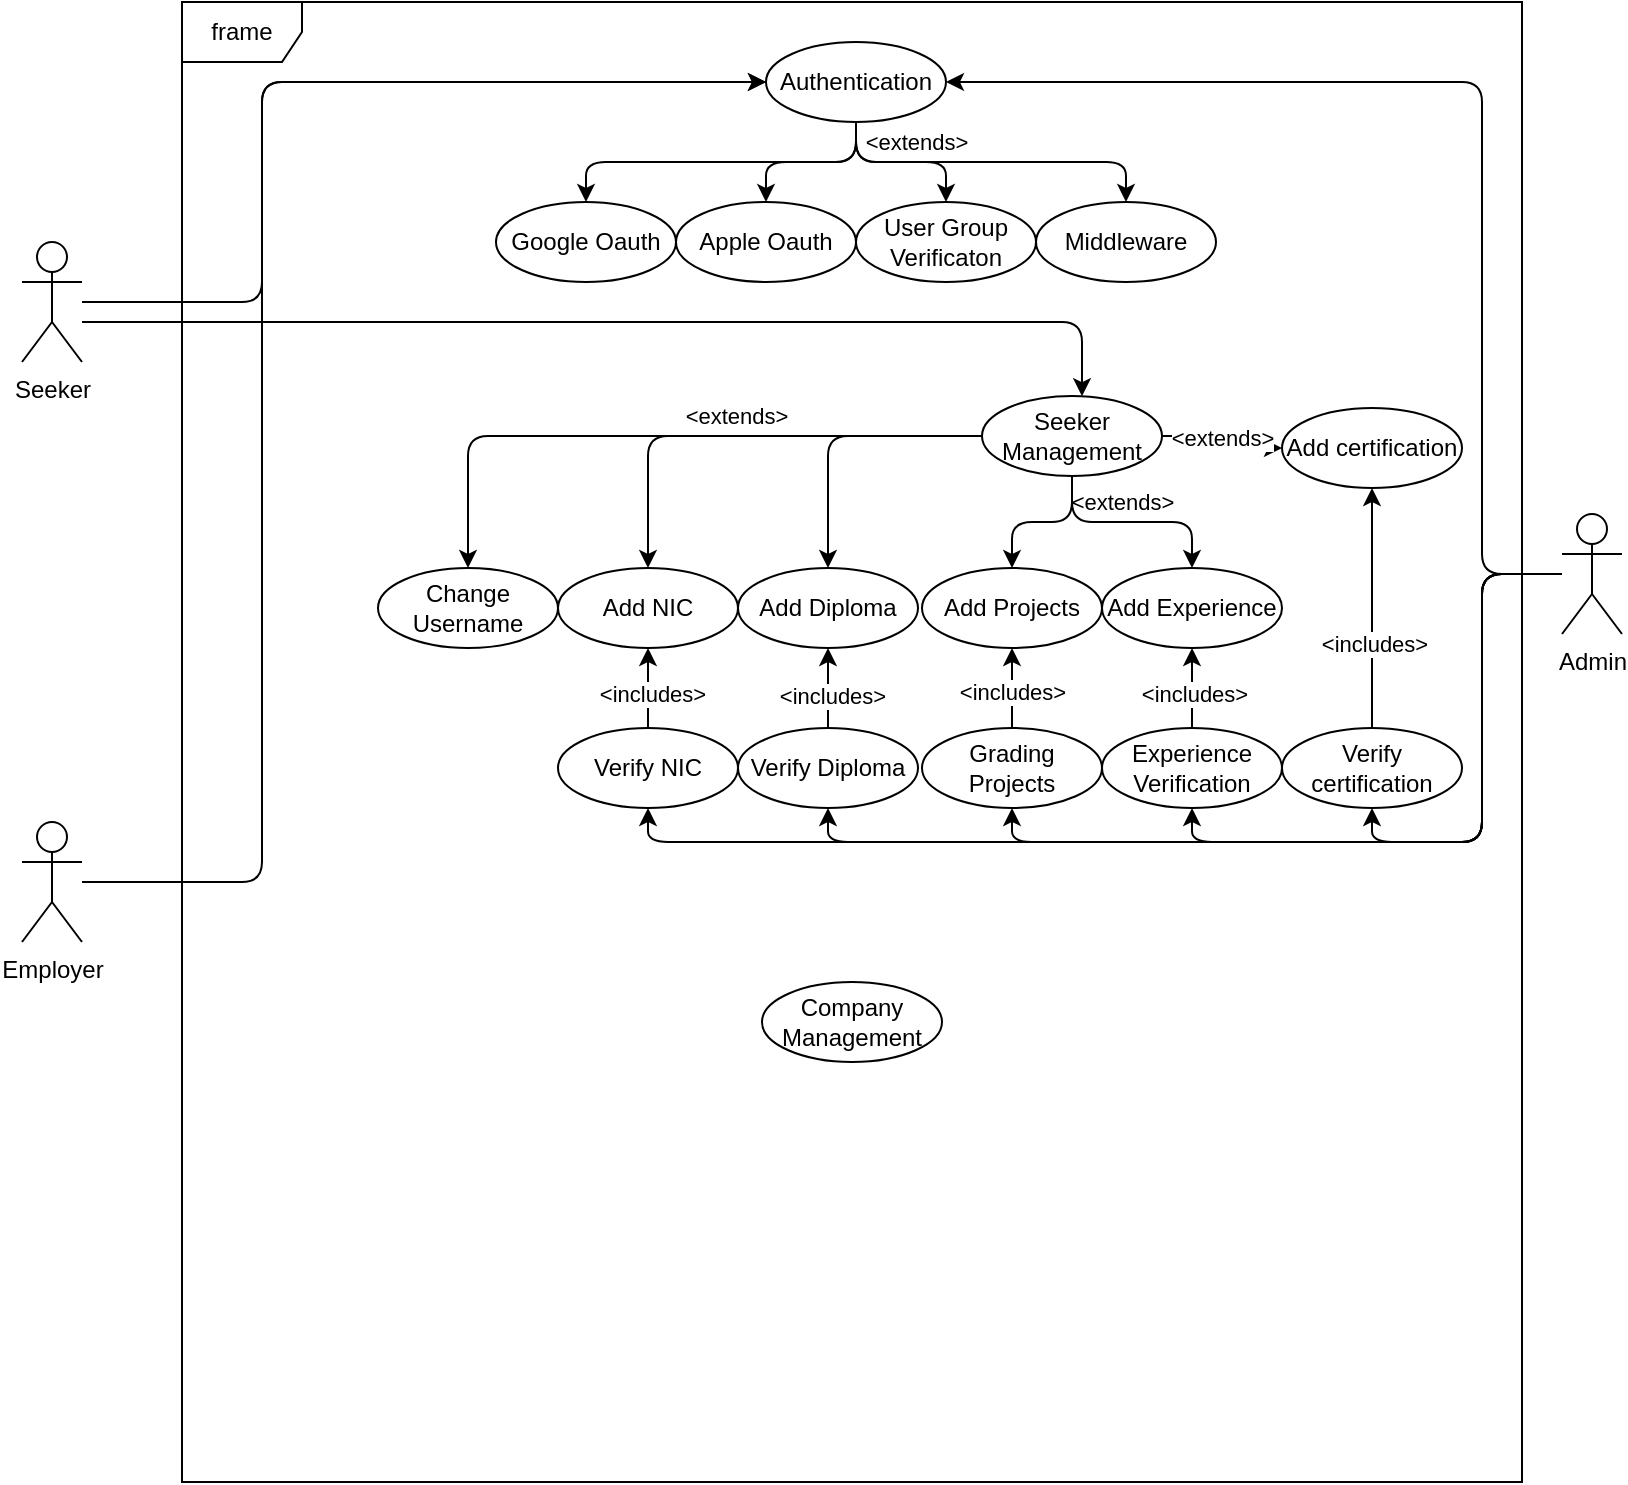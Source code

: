 <mxfile version="24.5.3" type="device">
  <diagram name="Page-1" id="c4acf3e9-155e-7222-9cf6-157b1a14988f">
    <mxGraphModel dx="794" dy="455" grid="1" gridSize="10" guides="1" tooltips="1" connect="1" arrows="1" fold="1" page="1" pageScale="1" pageWidth="850" pageHeight="1100" background="none" math="0" shadow="0">
      <root>
        <mxCell id="0" />
        <mxCell id="1" parent="0" />
        <mxCell id="Bkfv-B725vnZlUeDDS1G-5" value="frame" style="shape=umlFrame;whiteSpace=wrap;html=1;pointerEvents=0;rounded=1;" vertex="1" parent="1">
          <mxGeometry x="110" y="40" width="670" height="740" as="geometry" />
        </mxCell>
        <mxCell id="Bkfv-B725vnZlUeDDS1G-45" style="edgeStyle=orthogonalEdgeStyle;rounded=1;orthogonalLoop=1;jettySize=auto;html=1;" edge="1" parent="1" source="Bkfv-B725vnZlUeDDS1G-6" target="Bkfv-B725vnZlUeDDS1G-41">
          <mxGeometry relative="1" as="geometry">
            <Array as="points">
              <mxPoint x="447" y="120" />
              <mxPoint x="312" y="120" />
            </Array>
          </mxGeometry>
        </mxCell>
        <mxCell id="Bkfv-B725vnZlUeDDS1G-46" style="edgeStyle=orthogonalEdgeStyle;rounded=1;orthogonalLoop=1;jettySize=auto;html=1;" edge="1" parent="1" source="Bkfv-B725vnZlUeDDS1G-6" target="Bkfv-B725vnZlUeDDS1G-42">
          <mxGeometry relative="1" as="geometry" />
        </mxCell>
        <mxCell id="Bkfv-B725vnZlUeDDS1G-47" style="edgeStyle=orthogonalEdgeStyle;rounded=1;orthogonalLoop=1;jettySize=auto;html=1;" edge="1" parent="1" source="Bkfv-B725vnZlUeDDS1G-6" target="Bkfv-B725vnZlUeDDS1G-43">
          <mxGeometry relative="1" as="geometry" />
        </mxCell>
        <mxCell id="Bkfv-B725vnZlUeDDS1G-48" style="edgeStyle=orthogonalEdgeStyle;rounded=1;orthogonalLoop=1;jettySize=auto;html=1;" edge="1" parent="1" source="Bkfv-B725vnZlUeDDS1G-6" target="Bkfv-B725vnZlUeDDS1G-44">
          <mxGeometry relative="1" as="geometry">
            <Array as="points">
              <mxPoint x="447" y="120" />
              <mxPoint x="582" y="120" />
            </Array>
          </mxGeometry>
        </mxCell>
        <mxCell id="Bkfv-B725vnZlUeDDS1G-49" value="&amp;lt;extends&amp;gt;" style="edgeLabel;html=1;align=center;verticalAlign=middle;resizable=0;points=[];rounded=1;" vertex="1" connectable="0" parent="Bkfv-B725vnZlUeDDS1G-48">
          <mxGeometry x="-0.886" relative="1" as="geometry">
            <mxPoint x="30" as="offset" />
          </mxGeometry>
        </mxCell>
        <mxCell id="Bkfv-B725vnZlUeDDS1G-6" value="Authentication" style="ellipse;whiteSpace=wrap;html=1;rounded=1;" vertex="1" parent="1">
          <mxGeometry x="402" y="60" width="90" height="40" as="geometry" />
        </mxCell>
        <mxCell id="Bkfv-B725vnZlUeDDS1G-51" style="edgeStyle=orthogonalEdgeStyle;rounded=1;orthogonalLoop=1;jettySize=auto;html=1;entryX=0;entryY=0.5;entryDx=0;entryDy=0;" edge="1" parent="1" source="Bkfv-B725vnZlUeDDS1G-7" target="Bkfv-B725vnZlUeDDS1G-6">
          <mxGeometry relative="1" as="geometry">
            <Array as="points">
              <mxPoint x="150" y="190" />
              <mxPoint x="150" y="80" />
            </Array>
          </mxGeometry>
        </mxCell>
        <mxCell id="Bkfv-B725vnZlUeDDS1G-68" style="edgeStyle=orthogonalEdgeStyle;rounded=1;orthogonalLoop=1;jettySize=auto;html=1;" edge="1" parent="1" source="Bkfv-B725vnZlUeDDS1G-7" target="Bkfv-B725vnZlUeDDS1G-10">
          <mxGeometry relative="1" as="geometry">
            <Array as="points">
              <mxPoint x="560" y="200" />
            </Array>
          </mxGeometry>
        </mxCell>
        <mxCell id="Bkfv-B725vnZlUeDDS1G-7" value="Seeker" style="shape=umlActor;verticalLabelPosition=bottom;verticalAlign=top;html=1;rounded=1;" vertex="1" parent="1">
          <mxGeometry x="30" y="160" width="30" height="60" as="geometry" />
        </mxCell>
        <mxCell id="Bkfv-B725vnZlUeDDS1G-52" style="edgeStyle=orthogonalEdgeStyle;rounded=1;orthogonalLoop=1;jettySize=auto;html=1;entryX=0;entryY=0.5;entryDx=0;entryDy=0;" edge="1" parent="1" source="Bkfv-B725vnZlUeDDS1G-8" target="Bkfv-B725vnZlUeDDS1G-6">
          <mxGeometry relative="1" as="geometry">
            <Array as="points">
              <mxPoint x="150" y="480" />
              <mxPoint x="150" y="80" />
            </Array>
          </mxGeometry>
        </mxCell>
        <mxCell id="Bkfv-B725vnZlUeDDS1G-8" value="Employer" style="shape=umlActor;verticalLabelPosition=bottom;verticalAlign=top;html=1;rounded=1;" vertex="1" parent="1">
          <mxGeometry x="30" y="450" width="30" height="60" as="geometry" />
        </mxCell>
        <mxCell id="Bkfv-B725vnZlUeDDS1G-53" style="edgeStyle=orthogonalEdgeStyle;rounded=1;orthogonalLoop=1;jettySize=auto;html=1;entryX=1;entryY=0.5;entryDx=0;entryDy=0;" edge="1" parent="1" source="Bkfv-B725vnZlUeDDS1G-9" target="Bkfv-B725vnZlUeDDS1G-6">
          <mxGeometry relative="1" as="geometry">
            <Array as="points">
              <mxPoint x="760" y="326" />
              <mxPoint x="760" y="80" />
            </Array>
          </mxGeometry>
        </mxCell>
        <mxCell id="Bkfv-B725vnZlUeDDS1G-54" style="edgeStyle=orthogonalEdgeStyle;rounded=1;orthogonalLoop=1;jettySize=auto;html=1;entryX=0.5;entryY=1;entryDx=0;entryDy=0;" edge="1" parent="1" source="Bkfv-B725vnZlUeDDS1G-9" target="Bkfv-B725vnZlUeDDS1G-15">
          <mxGeometry relative="1" as="geometry">
            <Array as="points">
              <mxPoint x="760" y="326" />
              <mxPoint x="760" y="460" />
              <mxPoint x="433" y="460" />
            </Array>
          </mxGeometry>
        </mxCell>
        <mxCell id="Bkfv-B725vnZlUeDDS1G-55" style="edgeStyle=orthogonalEdgeStyle;rounded=1;orthogonalLoop=1;jettySize=auto;html=1;entryX=0.5;entryY=1;entryDx=0;entryDy=0;" edge="1" parent="1" source="Bkfv-B725vnZlUeDDS1G-9" target="Bkfv-B725vnZlUeDDS1G-30">
          <mxGeometry relative="1" as="geometry">
            <Array as="points">
              <mxPoint x="760" y="326" />
              <mxPoint x="760" y="460" />
              <mxPoint x="525" y="460" />
            </Array>
          </mxGeometry>
        </mxCell>
        <mxCell id="Bkfv-B725vnZlUeDDS1G-56" style="edgeStyle=orthogonalEdgeStyle;rounded=1;orthogonalLoop=1;jettySize=auto;html=1;entryX=0.5;entryY=1;entryDx=0;entryDy=0;" edge="1" parent="1" source="Bkfv-B725vnZlUeDDS1G-9" target="Bkfv-B725vnZlUeDDS1G-35">
          <mxGeometry relative="1" as="geometry">
            <Array as="points">
              <mxPoint x="760" y="326" />
              <mxPoint x="760" y="460" />
              <mxPoint x="615" y="460" />
            </Array>
          </mxGeometry>
        </mxCell>
        <mxCell id="Bkfv-B725vnZlUeDDS1G-57" style="edgeStyle=orthogonalEdgeStyle;rounded=1;orthogonalLoop=1;jettySize=auto;html=1;entryX=0.5;entryY=1;entryDx=0;entryDy=0;" edge="1" parent="1" source="Bkfv-B725vnZlUeDDS1G-9" target="Bkfv-B725vnZlUeDDS1G-16">
          <mxGeometry relative="1" as="geometry">
            <Array as="points">
              <mxPoint x="760" y="326" />
              <mxPoint x="760" y="460" />
              <mxPoint x="705" y="460" />
            </Array>
          </mxGeometry>
        </mxCell>
        <mxCell id="Bkfv-B725vnZlUeDDS1G-71" style="edgeStyle=orthogonalEdgeStyle;rounded=1;orthogonalLoop=1;jettySize=auto;html=1;entryX=0.5;entryY=1;entryDx=0;entryDy=0;" edge="1" parent="1" source="Bkfv-B725vnZlUeDDS1G-9" target="Bkfv-B725vnZlUeDDS1G-70">
          <mxGeometry relative="1" as="geometry">
            <Array as="points">
              <mxPoint x="760" y="326" />
              <mxPoint x="760" y="460" />
              <mxPoint x="343" y="460" />
            </Array>
          </mxGeometry>
        </mxCell>
        <mxCell id="Bkfv-B725vnZlUeDDS1G-9" value="Admin" style="shape=umlActor;verticalLabelPosition=bottom;verticalAlign=top;html=1;rounded=1;" vertex="1" parent="1">
          <mxGeometry x="800" y="296" width="30" height="60" as="geometry" />
        </mxCell>
        <mxCell id="Bkfv-B725vnZlUeDDS1G-17" style="edgeStyle=orthogonalEdgeStyle;rounded=1;orthogonalLoop=1;jettySize=auto;html=1;" edge="1" parent="1" source="Bkfv-B725vnZlUeDDS1G-10" target="Bkfv-B725vnZlUeDDS1G-11">
          <mxGeometry relative="1" as="geometry" />
        </mxCell>
        <mxCell id="Bkfv-B725vnZlUeDDS1G-25" value="&amp;lt;extends&amp;gt;" style="edgeLabel;html=1;align=center;verticalAlign=middle;resizable=0;points=[];rounded=1;" vertex="1" connectable="0" parent="Bkfv-B725vnZlUeDDS1G-17">
          <mxGeometry x="0.06" y="-1" relative="1" as="geometry">
            <mxPoint x="48" y="-9" as="offset" />
          </mxGeometry>
        </mxCell>
        <mxCell id="Bkfv-B725vnZlUeDDS1G-18" style="edgeStyle=orthogonalEdgeStyle;rounded=1;orthogonalLoop=1;jettySize=auto;html=1;" edge="1" parent="1" source="Bkfv-B725vnZlUeDDS1G-10" target="Bkfv-B725vnZlUeDDS1G-13">
          <mxGeometry relative="1" as="geometry" />
        </mxCell>
        <mxCell id="Bkfv-B725vnZlUeDDS1G-26" value="&amp;lt;extends&amp;gt;" style="edgeLabel;html=1;align=center;verticalAlign=middle;resizable=0;points=[];rounded=1;" vertex="1" connectable="0" parent="Bkfv-B725vnZlUeDDS1G-18">
          <mxGeometry x="-0.067" relative="1" as="geometry">
            <mxPoint as="offset" />
          </mxGeometry>
        </mxCell>
        <mxCell id="Bkfv-B725vnZlUeDDS1G-19" style="edgeStyle=orthogonalEdgeStyle;rounded=1;orthogonalLoop=1;jettySize=auto;html=1;" edge="1" parent="1" source="Bkfv-B725vnZlUeDDS1G-10" target="Bkfv-B725vnZlUeDDS1G-12">
          <mxGeometry relative="1" as="geometry" />
        </mxCell>
        <mxCell id="Bkfv-B725vnZlUeDDS1G-28" style="edgeStyle=orthogonalEdgeStyle;rounded=1;orthogonalLoop=1;jettySize=auto;html=1;" edge="1" parent="1" source="Bkfv-B725vnZlUeDDS1G-10" target="Bkfv-B725vnZlUeDDS1G-27">
          <mxGeometry relative="1" as="geometry" />
        </mxCell>
        <mxCell id="Bkfv-B725vnZlUeDDS1G-29" value="&amp;lt;extends&amp;gt;" style="edgeLabel;html=1;align=center;verticalAlign=middle;resizable=0;points=[];rounded=1;" vertex="1" connectable="0" parent="Bkfv-B725vnZlUeDDS1G-28">
          <mxGeometry x="-0.756" y="1" relative="1" as="geometry">
            <mxPoint x="24" y="3" as="offset" />
          </mxGeometry>
        </mxCell>
        <mxCell id="Bkfv-B725vnZlUeDDS1G-34" style="edgeStyle=orthogonalEdgeStyle;rounded=1;orthogonalLoop=1;jettySize=auto;html=1;" edge="1" parent="1" source="Bkfv-B725vnZlUeDDS1G-10" target="Bkfv-B725vnZlUeDDS1G-33">
          <mxGeometry relative="1" as="geometry" />
        </mxCell>
        <mxCell id="Bkfv-B725vnZlUeDDS1G-72" style="edgeStyle=orthogonalEdgeStyle;rounded=1;orthogonalLoop=1;jettySize=auto;html=1;" edge="1" parent="1" source="Bkfv-B725vnZlUeDDS1G-10" target="Bkfv-B725vnZlUeDDS1G-69">
          <mxGeometry relative="1" as="geometry" />
        </mxCell>
        <mxCell id="Bkfv-B725vnZlUeDDS1G-10" value="Seeker Management" style="ellipse;whiteSpace=wrap;html=1;rounded=1;" vertex="1" parent="1">
          <mxGeometry x="510" y="237" width="90" height="40" as="geometry" />
        </mxCell>
        <mxCell id="Bkfv-B725vnZlUeDDS1G-11" value="Change Username" style="ellipse;whiteSpace=wrap;html=1;rounded=1;" vertex="1" parent="1">
          <mxGeometry x="208" y="323" width="90" height="40" as="geometry" />
        </mxCell>
        <mxCell id="Bkfv-B725vnZlUeDDS1G-12" value="Add Diploma" style="ellipse;whiteSpace=wrap;html=1;rounded=1;" vertex="1" parent="1">
          <mxGeometry x="388" y="323" width="90" height="40" as="geometry" />
        </mxCell>
        <mxCell id="Bkfv-B725vnZlUeDDS1G-13" value="Add certification" style="ellipse;whiteSpace=wrap;html=1;rounded=1;" vertex="1" parent="1">
          <mxGeometry x="660" y="243" width="90" height="40" as="geometry" />
        </mxCell>
        <mxCell id="Bkfv-B725vnZlUeDDS1G-59" style="edgeStyle=orthogonalEdgeStyle;rounded=1;orthogonalLoop=1;jettySize=auto;html=1;" edge="1" parent="1" source="Bkfv-B725vnZlUeDDS1G-15" target="Bkfv-B725vnZlUeDDS1G-12">
          <mxGeometry relative="1" as="geometry" />
        </mxCell>
        <mxCell id="Bkfv-B725vnZlUeDDS1G-63" value="&amp;lt;includes&amp;gt;" style="edgeLabel;html=1;align=center;verticalAlign=middle;resizable=0;points=[];rounded=1;" vertex="1" connectable="0" parent="Bkfv-B725vnZlUeDDS1G-59">
          <mxGeometry x="-0.182" y="-2" relative="1" as="geometry">
            <mxPoint as="offset" />
          </mxGeometry>
        </mxCell>
        <mxCell id="Bkfv-B725vnZlUeDDS1G-15" value="Verify Diploma" style="ellipse;whiteSpace=wrap;html=1;rounded=1;" vertex="1" parent="1">
          <mxGeometry x="388" y="403" width="90" height="40" as="geometry" />
        </mxCell>
        <mxCell id="Bkfv-B725vnZlUeDDS1G-62" style="edgeStyle=orthogonalEdgeStyle;rounded=1;orthogonalLoop=1;jettySize=auto;html=1;" edge="1" parent="1" source="Bkfv-B725vnZlUeDDS1G-16" target="Bkfv-B725vnZlUeDDS1G-13">
          <mxGeometry relative="1" as="geometry" />
        </mxCell>
        <mxCell id="Bkfv-B725vnZlUeDDS1G-66" value="&amp;lt;includes&amp;gt;" style="edgeLabel;html=1;align=center;verticalAlign=middle;resizable=0;points=[];rounded=1;" vertex="1" connectable="0" parent="Bkfv-B725vnZlUeDDS1G-62">
          <mxGeometry x="-0.289" y="-1" relative="1" as="geometry">
            <mxPoint as="offset" />
          </mxGeometry>
        </mxCell>
        <mxCell id="Bkfv-B725vnZlUeDDS1G-16" value="Verify certification" style="ellipse;whiteSpace=wrap;html=1;rounded=1;" vertex="1" parent="1">
          <mxGeometry x="660" y="403" width="90" height="40" as="geometry" />
        </mxCell>
        <mxCell id="Bkfv-B725vnZlUeDDS1G-27" value="Add Projects" style="ellipse;whiteSpace=wrap;html=1;" vertex="1" parent="1">
          <mxGeometry x="480" y="323" width="90" height="40" as="geometry" />
        </mxCell>
        <mxCell id="Bkfv-B725vnZlUeDDS1G-60" style="edgeStyle=orthogonalEdgeStyle;rounded=1;orthogonalLoop=1;jettySize=auto;html=1;" edge="1" parent="1" source="Bkfv-B725vnZlUeDDS1G-30" target="Bkfv-B725vnZlUeDDS1G-27">
          <mxGeometry relative="1" as="geometry" />
        </mxCell>
        <mxCell id="Bkfv-B725vnZlUeDDS1G-64" value="&amp;lt;includes&amp;gt;" style="edgeLabel;html=1;align=center;verticalAlign=middle;resizable=0;points=[];rounded=1;" vertex="1" connectable="0" parent="Bkfv-B725vnZlUeDDS1G-60">
          <mxGeometry x="-0.1" relative="1" as="geometry">
            <mxPoint as="offset" />
          </mxGeometry>
        </mxCell>
        <mxCell id="Bkfv-B725vnZlUeDDS1G-30" value="Grading Projects" style="ellipse;whiteSpace=wrap;html=1;" vertex="1" parent="1">
          <mxGeometry x="480" y="403" width="90" height="40" as="geometry" />
        </mxCell>
        <mxCell id="Bkfv-B725vnZlUeDDS1G-33" value="Add Experience" style="ellipse;whiteSpace=wrap;html=1;" vertex="1" parent="1">
          <mxGeometry x="570" y="323" width="90" height="40" as="geometry" />
        </mxCell>
        <mxCell id="Bkfv-B725vnZlUeDDS1G-61" style="edgeStyle=orthogonalEdgeStyle;rounded=1;orthogonalLoop=1;jettySize=auto;html=1;" edge="1" parent="1" source="Bkfv-B725vnZlUeDDS1G-35" target="Bkfv-B725vnZlUeDDS1G-33">
          <mxGeometry relative="1" as="geometry" />
        </mxCell>
        <mxCell id="Bkfv-B725vnZlUeDDS1G-65" value="&amp;lt;includes&amp;gt;" style="edgeLabel;html=1;align=center;verticalAlign=middle;resizable=0;points=[];rounded=1;" vertex="1" connectable="0" parent="Bkfv-B725vnZlUeDDS1G-61">
          <mxGeometry x="-0.15" y="-1" relative="1" as="geometry">
            <mxPoint as="offset" />
          </mxGeometry>
        </mxCell>
        <mxCell id="Bkfv-B725vnZlUeDDS1G-35" value="Experience Verification" style="ellipse;whiteSpace=wrap;html=1;" vertex="1" parent="1">
          <mxGeometry x="570" y="403" width="90" height="40" as="geometry" />
        </mxCell>
        <mxCell id="Bkfv-B725vnZlUeDDS1G-41" value="Google Oauth" style="ellipse;whiteSpace=wrap;html=1;" vertex="1" parent="1">
          <mxGeometry x="267" y="140" width="90" height="40" as="geometry" />
        </mxCell>
        <mxCell id="Bkfv-B725vnZlUeDDS1G-42" value="Apple Oauth" style="ellipse;whiteSpace=wrap;html=1;" vertex="1" parent="1">
          <mxGeometry x="357" y="140" width="90" height="40" as="geometry" />
        </mxCell>
        <mxCell id="Bkfv-B725vnZlUeDDS1G-43" value="User Group Verificaton" style="ellipse;whiteSpace=wrap;html=1;" vertex="1" parent="1">
          <mxGeometry x="447" y="140" width="90" height="40" as="geometry" />
        </mxCell>
        <mxCell id="Bkfv-B725vnZlUeDDS1G-44" value="Middleware" style="ellipse;whiteSpace=wrap;html=1;" vertex="1" parent="1">
          <mxGeometry x="537" y="140" width="90" height="40" as="geometry" />
        </mxCell>
        <mxCell id="Bkfv-B725vnZlUeDDS1G-67" value="Company Management" style="ellipse;whiteSpace=wrap;html=1;" vertex="1" parent="1">
          <mxGeometry x="400" y="530" width="90" height="40" as="geometry" />
        </mxCell>
        <mxCell id="Bkfv-B725vnZlUeDDS1G-69" value="Add NIC" style="ellipse;whiteSpace=wrap;html=1;" vertex="1" parent="1">
          <mxGeometry x="298" y="323" width="90" height="40" as="geometry" />
        </mxCell>
        <mxCell id="Bkfv-B725vnZlUeDDS1G-74" style="edgeStyle=orthogonalEdgeStyle;rounded=1;orthogonalLoop=1;jettySize=auto;html=1;" edge="1" parent="1" source="Bkfv-B725vnZlUeDDS1G-70" target="Bkfv-B725vnZlUeDDS1G-69">
          <mxGeometry relative="1" as="geometry" />
        </mxCell>
        <mxCell id="Bkfv-B725vnZlUeDDS1G-75" value="&amp;lt;includes&amp;gt;" style="edgeLabel;html=1;align=center;verticalAlign=middle;resizable=0;points=[];rounded=1;" vertex="1" connectable="0" parent="Bkfv-B725vnZlUeDDS1G-74">
          <mxGeometry x="-0.15" y="-2" relative="1" as="geometry">
            <mxPoint as="offset" />
          </mxGeometry>
        </mxCell>
        <mxCell id="Bkfv-B725vnZlUeDDS1G-70" value="Verify NIC" style="ellipse;whiteSpace=wrap;html=1;" vertex="1" parent="1">
          <mxGeometry x="298" y="403" width="90" height="40" as="geometry" />
        </mxCell>
      </root>
    </mxGraphModel>
  </diagram>
</mxfile>
